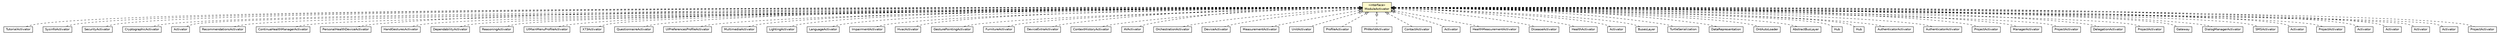 #!/usr/local/bin/dot
#
# Class diagram 
# Generated by UMLGraph version R5_6-24-gf6e263 (http://www.umlgraph.org/)
#

digraph G {
	edge [fontname="Helvetica",fontsize=10,labelfontname="Helvetica",labelfontsize=10];
	node [fontname="Helvetica",fontsize=10,shape=plaintext];
	nodesep=0.25;
	ranksep=0.5;
	// org.universAAL.middleware.container.ModuleActivator
	c5710862 [label=<<table title="org.universAAL.middleware.container.ModuleActivator" border="0" cellborder="1" cellspacing="0" cellpadding="2" port="p" bgcolor="lemonChiffon" href="./ModuleActivator.html">
		<tr><td><table border="0" cellspacing="0" cellpadding="1">
<tr><td align="center" balign="center"> &#171;interface&#187; </td></tr>
<tr><td align="center" balign="center"> ModuleActivator </td></tr>
		</table></td></tr>
		</table>>, URL="./ModuleActivator.html", fontname="Helvetica", fontcolor="black", fontsize=10.0];
	// org.universAAL.ontology.TutorialActivator
	c5711326 [label=<<table title="org.universAAL.ontology.TutorialActivator" border="0" cellborder="1" cellspacing="0" cellpadding="2" port="p" href="../../ontology/TutorialActivator.html">
		<tr><td><table border="0" cellspacing="0" cellpadding="1">
<tr><td align="center" balign="center"> TutorialActivator </td></tr>
		</table></td></tr>
		</table>>, URL="../../ontology/TutorialActivator.html", fontname="Helvetica", fontcolor="black", fontsize=10.0];
	// org.universAAL.ontology.SysinfoActivator
	c5711329 [label=<<table title="org.universAAL.ontology.SysinfoActivator" border="0" cellborder="1" cellspacing="0" cellpadding="2" port="p" href="../../ontology/SysinfoActivator.html">
		<tr><td><table border="0" cellspacing="0" cellpadding="1">
<tr><td align="center" balign="center"> SysinfoActivator </td></tr>
		</table></td></tr>
		</table>>, URL="../../ontology/SysinfoActivator.html", fontname="Helvetica", fontcolor="black", fontsize=10.0];
	// org.universAAL.ontology.SecurityActivator
	c5711330 [label=<<table title="org.universAAL.ontology.SecurityActivator" border="0" cellborder="1" cellspacing="0" cellpadding="2" port="p" href="../../ontology/SecurityActivator.html">
		<tr><td><table border="0" cellspacing="0" cellpadding="1">
<tr><td align="center" balign="center"> SecurityActivator </td></tr>
		</table></td></tr>
		</table>>, URL="../../ontology/SecurityActivator.html", fontname="Helvetica", fontcolor="black", fontsize=10.0];
	// org.universAAL.ontology.CryptographicActivator
	c5711333 [label=<<table title="org.universAAL.ontology.CryptographicActivator" border="0" cellborder="1" cellspacing="0" cellpadding="2" port="p" href="../../ontology/CryptographicActivator.html">
		<tr><td><table border="0" cellspacing="0" cellpadding="1">
<tr><td align="center" balign="center"> CryptographicActivator </td></tr>
		</table></td></tr>
		</table>>, URL="../../ontology/CryptographicActivator.html", fontname="Helvetica", fontcolor="black", fontsize=10.0];
	// org.universAAL.ontology.Activator
	c5711334 [label=<<table title="org.universAAL.ontology.Activator" border="0" cellborder="1" cellspacing="0" cellpadding="2" port="p" href="../../ontology/Activator.html">
		<tr><td><table border="0" cellspacing="0" cellpadding="1">
<tr><td align="center" balign="center"> Activator </td></tr>
		</table></td></tr>
		</table>>, URL="../../ontology/Activator.html", fontname="Helvetica", fontcolor="black", fontsize=10.0];
	// org.universAAL.ontology.RecommendationsActivator
	c5711336 [label=<<table title="org.universAAL.ontology.RecommendationsActivator" border="0" cellborder="1" cellspacing="0" cellpadding="2" port="p" href="../../ontology/RecommendationsActivator.html">
		<tr><td><table border="0" cellspacing="0" cellpadding="1">
<tr><td align="center" balign="center"> RecommendationsActivator </td></tr>
		</table></td></tr>
		</table>>, URL="../../ontology/RecommendationsActivator.html", fontname="Helvetica", fontcolor="black", fontsize=10.0];
	// org.universAAL.ontology.ContinuaHealthManagerActivator
	c5711339 [label=<<table title="org.universAAL.ontology.ContinuaHealthManagerActivator" border="0" cellborder="1" cellspacing="0" cellpadding="2" port="p" href="../../ontology/ContinuaHealthManagerActivator.html">
		<tr><td><table border="0" cellspacing="0" cellpadding="1">
<tr><td align="center" balign="center"> ContinuaHealthManagerActivator </td></tr>
		</table></td></tr>
		</table>>, URL="../../ontology/ContinuaHealthManagerActivator.html", fontname="Helvetica", fontcolor="black", fontsize=10.0];
	// org.universAAL.ontology.PersonalHealthDeviceActivator
	c5711341 [label=<<table title="org.universAAL.ontology.PersonalHealthDeviceActivator" border="0" cellborder="1" cellspacing="0" cellpadding="2" port="p" href="../../ontology/PersonalHealthDeviceActivator.html">
		<tr><td><table border="0" cellspacing="0" cellpadding="1">
<tr><td align="center" balign="center"> PersonalHealthDeviceActivator </td></tr>
		</table></td></tr>
		</table>>, URL="../../ontology/PersonalHealthDeviceActivator.html", fontname="Helvetica", fontcolor="black", fontsize=10.0];
	// org.universAAL.ontology.HandGesturesActivator
	c5711342 [label=<<table title="org.universAAL.ontology.HandGesturesActivator" border="0" cellborder="1" cellspacing="0" cellpadding="2" port="p" href="../../ontology/HandGesturesActivator.html">
		<tr><td><table border="0" cellspacing="0" cellpadding="1">
<tr><td align="center" balign="center"> HandGesturesActivator </td></tr>
		</table></td></tr>
		</table>>, URL="../../ontology/HandGesturesActivator.html", fontname="Helvetica", fontcolor="black", fontsize=10.0];
	// org.universAAL.ontology.DependabilityActivator
	c5711345 [label=<<table title="org.universAAL.ontology.DependabilityActivator" border="0" cellborder="1" cellspacing="0" cellpadding="2" port="p" href="../../ontology/DependabilityActivator.html">
		<tr><td><table border="0" cellspacing="0" cellpadding="1">
<tr><td align="center" balign="center"> DependabilityActivator </td></tr>
		</table></td></tr>
		</table>>, URL="../../ontology/DependabilityActivator.html", fontname="Helvetica", fontcolor="black", fontsize=10.0];
	// org.universAAL.ontology.ReasoningActivator
	c5711347 [label=<<table title="org.universAAL.ontology.ReasoningActivator" border="0" cellborder="1" cellspacing="0" cellpadding="2" port="p" href="../../ontology/ReasoningActivator.html">
		<tr><td><table border="0" cellspacing="0" cellpadding="1">
<tr><td align="center" balign="center"> ReasoningActivator </td></tr>
		</table></td></tr>
		</table>>, URL="../../ontology/ReasoningActivator.html", fontname="Helvetica", fontcolor="black", fontsize=10.0];
	// org.universAAL.ontology.UIMainMenuProfileActivator
	c5711348 [label=<<table title="org.universAAL.ontology.UIMainMenuProfileActivator" border="0" cellborder="1" cellspacing="0" cellpadding="2" port="p" href="../../ontology/UIMainMenuProfileActivator.html">
		<tr><td><table border="0" cellspacing="0" cellpadding="1">
<tr><td align="center" balign="center"> UIMainMenuProfileActivator </td></tr>
		</table></td></tr>
		</table>>, URL="../../ontology/UIMainMenuProfileActivator.html", fontname="Helvetica", fontcolor="black", fontsize=10.0];
	// org.universAAL.ontology.X73Activator
	c5711350 [label=<<table title="org.universAAL.ontology.X73Activator" border="0" cellborder="1" cellspacing="0" cellpadding="2" port="p" href="../../ontology/X73Activator.html">
		<tr><td><table border="0" cellspacing="0" cellpadding="1">
<tr><td align="center" balign="center"> X73Activator </td></tr>
		</table></td></tr>
		</table>>, URL="../../ontology/X73Activator.html", fontname="Helvetica", fontcolor="black", fontsize=10.0];
	// org.universAAL.ontology.QuestionnaireActivator
	c5711353 [label=<<table title="org.universAAL.ontology.QuestionnaireActivator" border="0" cellborder="1" cellspacing="0" cellpadding="2" port="p" href="../../ontology/QuestionnaireActivator.html">
		<tr><td><table border="0" cellspacing="0" cellpadding="1">
<tr><td align="center" balign="center"> QuestionnaireActivator </td></tr>
		</table></td></tr>
		</table>>, URL="../../ontology/QuestionnaireActivator.html", fontname="Helvetica", fontcolor="black", fontsize=10.0];
	// org.universAAL.ontology.UIPreferencesProfileActivator
	c5711354 [label=<<table title="org.universAAL.ontology.UIPreferencesProfileActivator" border="0" cellborder="1" cellspacing="0" cellpadding="2" port="p" href="../../ontology/UIPreferencesProfileActivator.html">
		<tr><td><table border="0" cellspacing="0" cellpadding="1">
<tr><td align="center" balign="center"> UIPreferencesProfileActivator </td></tr>
		</table></td></tr>
		</table>>, URL="../../ontology/UIPreferencesProfileActivator.html", fontname="Helvetica", fontcolor="black", fontsize=10.0];
	// org.universAAL.ontology.MultimediaActivator
	c5711356 [label=<<table title="org.universAAL.ontology.MultimediaActivator" border="0" cellborder="1" cellspacing="0" cellpadding="2" port="p" href="../../ontology/MultimediaActivator.html">
		<tr><td><table border="0" cellspacing="0" cellpadding="1">
<tr><td align="center" balign="center"> MultimediaActivator </td></tr>
		</table></td></tr>
		</table>>, URL="../../ontology/MultimediaActivator.html", fontname="Helvetica", fontcolor="black", fontsize=10.0];
	// org.universAAL.ontology.LightingActivator
	c5711359 [label=<<table title="org.universAAL.ontology.LightingActivator" border="0" cellborder="1" cellspacing="0" cellpadding="2" port="p" href="../../ontology/LightingActivator.html">
		<tr><td><table border="0" cellspacing="0" cellpadding="1">
<tr><td align="center" balign="center"> LightingActivator </td></tr>
		</table></td></tr>
		</table>>, URL="../../ontology/LightingActivator.html", fontname="Helvetica", fontcolor="black", fontsize=10.0];
	// org.universAAL.ontology.LanguageActivator
	c5711360 [label=<<table title="org.universAAL.ontology.LanguageActivator" border="0" cellborder="1" cellspacing="0" cellpadding="2" port="p" href="../../ontology/LanguageActivator.html">
		<tr><td><table border="0" cellspacing="0" cellpadding="1">
<tr><td align="center" balign="center"> LanguageActivator </td></tr>
		</table></td></tr>
		</table>>, URL="../../ontology/LanguageActivator.html", fontname="Helvetica", fontcolor="black", fontsize=10.0];
	// org.universAAL.ontology.ImpairmentActivator
	c5711362 [label=<<table title="org.universAAL.ontology.ImpairmentActivator" border="0" cellborder="1" cellspacing="0" cellpadding="2" port="p" href="../../ontology/ImpairmentActivator.html">
		<tr><td><table border="0" cellspacing="0" cellpadding="1">
<tr><td align="center" balign="center"> ImpairmentActivator </td></tr>
		</table></td></tr>
		</table>>, URL="../../ontology/ImpairmentActivator.html", fontname="Helvetica", fontcolor="black", fontsize=10.0];
	// org.universAAL.ontology.HvacActivator
	c5711365 [label=<<table title="org.universAAL.ontology.HvacActivator" border="0" cellborder="1" cellspacing="0" cellpadding="2" port="p" href="../../ontology/HvacActivator.html">
		<tr><td><table border="0" cellspacing="0" cellpadding="1">
<tr><td align="center" balign="center"> HvacActivator </td></tr>
		</table></td></tr>
		</table>>, URL="../../ontology/HvacActivator.html", fontname="Helvetica", fontcolor="black", fontsize=10.0];
	// org.universAAL.ontology.GesturePointingActivator
	c5711366 [label=<<table title="org.universAAL.ontology.GesturePointingActivator" border="0" cellborder="1" cellspacing="0" cellpadding="2" port="p" href="../../ontology/GesturePointingActivator.html">
		<tr><td><table border="0" cellspacing="0" cellpadding="1">
<tr><td align="center" balign="center"> GesturePointingActivator </td></tr>
		</table></td></tr>
		</table>>, URL="../../ontology/GesturePointingActivator.html", fontname="Helvetica", fontcolor="black", fontsize=10.0];
	// org.universAAL.ontology.FurnitureActivator
	c5711368 [label=<<table title="org.universAAL.ontology.FurnitureActivator" border="0" cellborder="1" cellspacing="0" cellpadding="2" port="p" href="../../ontology/FurnitureActivator.html">
		<tr><td><table border="0" cellspacing="0" cellpadding="1">
<tr><td align="center" balign="center"> FurnitureActivator </td></tr>
		</table></td></tr>
		</table>>, URL="../../ontology/FurnitureActivator.html", fontname="Helvetica", fontcolor="black", fontsize=10.0];
	// org.universAAL.ontology.DeviceExtraActivator
	c5711370 [label=<<table title="org.universAAL.ontology.DeviceExtraActivator" border="0" cellborder="1" cellspacing="0" cellpadding="2" port="p" href="../../ontology/DeviceExtraActivator.html">
		<tr><td><table border="0" cellspacing="0" cellpadding="1">
<tr><td align="center" balign="center"> DeviceExtraActivator </td></tr>
		</table></td></tr>
		</table>>, URL="../../ontology/DeviceExtraActivator.html", fontname="Helvetica", fontcolor="black", fontsize=10.0];
	// org.universAAL.ontology.ContextHistoryActivator
	c5711371 [label=<<table title="org.universAAL.ontology.ContextHistoryActivator" border="0" cellborder="1" cellspacing="0" cellpadding="2" port="p" href="../../ontology/ContextHistoryActivator.html">
		<tr><td><table border="0" cellspacing="0" cellpadding="1">
<tr><td align="center" balign="center"> ContextHistoryActivator </td></tr>
		</table></td></tr>
		</table>>, URL="../../ontology/ContextHistoryActivator.html", fontname="Helvetica", fontcolor="black", fontsize=10.0];
	// org.universAAL.ontology.AVActivator
	c5711374 [label=<<table title="org.universAAL.ontology.AVActivator" border="0" cellborder="1" cellspacing="0" cellpadding="2" port="p" href="../../ontology/AVActivator.html">
		<tr><td><table border="0" cellspacing="0" cellpadding="1">
<tr><td align="center" balign="center"> AVActivator </td></tr>
		</table></td></tr>
		</table>>, URL="../../ontology/AVActivator.html", fontname="Helvetica", fontcolor="black", fontsize=10.0];
	// org.universAAL.ontology.OrchestrationActivator
	c5711376 [label=<<table title="org.universAAL.ontology.OrchestrationActivator" border="0" cellborder="1" cellspacing="0" cellpadding="2" port="p" href="../../ontology/OrchestrationActivator.html">
		<tr><td><table border="0" cellspacing="0" cellpadding="1">
<tr><td align="center" balign="center"> OrchestrationActivator </td></tr>
		</table></td></tr>
		</table>>, URL="../../ontology/OrchestrationActivator.html", fontname="Helvetica", fontcolor="black", fontsize=10.0];
	// org.universAAL.ontology.DeviceActivator
	c5711379 [label=<<table title="org.universAAL.ontology.DeviceActivator" border="0" cellborder="1" cellspacing="0" cellpadding="2" port="p" href="../../ontology/DeviceActivator.html">
		<tr><td><table border="0" cellspacing="0" cellpadding="1">
<tr><td align="center" balign="center"> DeviceActivator </td></tr>
		</table></td></tr>
		</table>>, URL="../../ontology/DeviceActivator.html", fontname="Helvetica", fontcolor="black", fontsize=10.0];
	// org.universAAL.ontology.MeasurementActivator
	c5711380 [label=<<table title="org.universAAL.ontology.MeasurementActivator" border="0" cellborder="1" cellspacing="0" cellpadding="2" port="p" href="../../ontology/MeasurementActivator.html">
		<tr><td><table border="0" cellspacing="0" cellpadding="1">
<tr><td align="center" balign="center"> MeasurementActivator </td></tr>
		</table></td></tr>
		</table>>, URL="../../ontology/MeasurementActivator.html", fontname="Helvetica", fontcolor="black", fontsize=10.0];
	// org.universAAL.ontology.UnitActivator
	c5711383 [label=<<table title="org.universAAL.ontology.UnitActivator" border="0" cellborder="1" cellspacing="0" cellpadding="2" port="p" href="../../ontology/UnitActivator.html">
		<tr><td><table border="0" cellspacing="0" cellpadding="1">
<tr><td align="center" balign="center"> UnitActivator </td></tr>
		</table></td></tr>
		</table>>, URL="../../ontology/UnitActivator.html", fontname="Helvetica", fontcolor="black", fontsize=10.0];
	// org.universAAL.ontology.ProfileActivator
	c5711385 [label=<<table title="org.universAAL.ontology.ProfileActivator" border="0" cellborder="1" cellspacing="0" cellpadding="2" port="p" href="../../ontology/ProfileActivator.html">
		<tr><td><table border="0" cellspacing="0" cellpadding="1">
<tr><td align="center" balign="center"> ProfileActivator </td></tr>
		</table></td></tr>
		</table>>, URL="../../ontology/ProfileActivator.html", fontname="Helvetica", fontcolor="black", fontsize=10.0];
	// org.universAAL.ontology.PhWorldActivator
	c5711391 [label=<<table title="org.universAAL.ontology.PhWorldActivator" border="0" cellborder="1" cellspacing="0" cellpadding="2" port="p" href="../../ontology/PhWorldActivator.html">
		<tr><td><table border="0" cellspacing="0" cellpadding="1">
<tr><td align="center" balign="center"> PhWorldActivator </td></tr>
		</table></td></tr>
		</table>>, URL="../../ontology/PhWorldActivator.html", fontname="Helvetica", fontcolor="black", fontsize=10.0];
	// org.universAAL.ontology.profile.ContactActivator
	c5711418 [label=<<table title="org.universAAL.ontology.profile.ContactActivator" border="0" cellborder="1" cellspacing="0" cellpadding="2" port="p" href="../../ontology/profile/ContactActivator.html">
		<tr><td><table border="0" cellspacing="0" cellpadding="1">
<tr><td align="center" balign="center"> ContactActivator </td></tr>
		</table></td></tr>
		</table>>, URL="../../ontology/profile/ContactActivator.html", fontname="Helvetica", fontcolor="black", fontsize=10.0];
	// org.universAAL.ontology.activityhub.Activator
	c5711603 [label=<<table title="org.universAAL.ontology.activityhub.Activator" border="0" cellborder="1" cellspacing="0" cellpadding="2" port="p" href="../../ontology/activityhub/Activator.html">
		<tr><td><table border="0" cellspacing="0" cellpadding="1">
<tr><td align="center" balign="center"> Activator </td></tr>
		</table></td></tr>
		</table>>, URL="../../ontology/activityhub/Activator.html", fontname="Helvetica", fontcolor="black", fontsize=10.0];
	// org.universAAL.ontology.healthmeasurement.HealthMeasurementActivator
	c5711803 [label=<<table title="org.universAAL.ontology.healthmeasurement.HealthMeasurementActivator" border="0" cellborder="1" cellspacing="0" cellpadding="2" port="p" href="../../ontology/healthmeasurement/HealthMeasurementActivator.html">
		<tr><td><table border="0" cellspacing="0" cellpadding="1">
<tr><td align="center" balign="center"> HealthMeasurementActivator </td></tr>
		</table></td></tr>
		</table>>, URL="../../ontology/healthmeasurement/HealthMeasurementActivator.html", fontname="Helvetica", fontcolor="black", fontsize=10.0];
	// org.universAAL.ontology.disease.DiseaseActivator
	c5711820 [label=<<table title="org.universAAL.ontology.disease.DiseaseActivator" border="0" cellborder="1" cellspacing="0" cellpadding="2" port="p" href="../../ontology/disease/DiseaseActivator.html">
		<tr><td><table border="0" cellspacing="0" cellpadding="1">
<tr><td align="center" balign="center"> DiseaseActivator </td></tr>
		</table></td></tr>
		</table>>, URL="../../ontology/disease/DiseaseActivator.html", fontname="Helvetica", fontcolor="black", fontsize=10.0];
	// org.universAAL.ontology.health.HealthActivator
	c5711844 [label=<<table title="org.universAAL.ontology.health.HealthActivator" border="0" cellborder="1" cellspacing="0" cellpadding="2" port="p" href="../../ontology/health/HealthActivator.html">
		<tr><td><table border="0" cellspacing="0" cellpadding="1">
<tr><td align="center" balign="center"> HealthActivator </td></tr>
		</table></td></tr>
		</table>>, URL="../../ontology/health/HealthActivator.html", fontname="Helvetica", fontcolor="black", fontsize=10.0];
	// org.universAAL.middleware.tracker.impl.Activator
	c5711974 [label=<<table title="org.universAAL.middleware.tracker.impl.Activator" border="0" cellborder="1" cellspacing="0" cellpadding="2" port="p" href="../tracker/impl/Activator.html">
		<tr><td><table border="0" cellspacing="0" cellpadding="1">
<tr><td align="center" balign="center"> Activator </td></tr>
		</table></td></tr>
		</table>>, URL="../tracker/impl/Activator.html", fontname="Helvetica", fontcolor="black", fontsize=10.0];
	// org.universAAL.middleware.container.pojo.layers.BusesLayer
	c5712096 [label=<<table title="org.universAAL.middleware.container.pojo.layers.BusesLayer" border="0" cellborder="1" cellspacing="0" cellpadding="2" port="p" href="./pojo/layers/BusesLayer.html">
		<tr><td><table border="0" cellspacing="0" cellpadding="1">
<tr><td align="center" balign="center"> BusesLayer </td></tr>
		</table></td></tr>
		</table>>, URL="./pojo/layers/BusesLayer.html", fontname="Helvetica", fontcolor="black", fontsize=10.0];
	// org.universAAL.middleware.container.pojo.layers.TurtleSerialization
	c5712097 [label=<<table title="org.universAAL.middleware.container.pojo.layers.TurtleSerialization" border="0" cellborder="1" cellspacing="0" cellpadding="2" port="p" href="./pojo/layers/TurtleSerialization.html">
		<tr><td><table border="0" cellspacing="0" cellpadding="1">
<tr><td align="center" balign="center"> TurtleSerialization </td></tr>
		</table></td></tr>
		</table>>, URL="./pojo/layers/TurtleSerialization.html", fontname="Helvetica", fontcolor="black", fontsize=10.0];
	// org.universAAL.middleware.container.pojo.layers.DataRepresentation
	c5712098 [label=<<table title="org.universAAL.middleware.container.pojo.layers.DataRepresentation" border="0" cellborder="1" cellspacing="0" cellpadding="2" port="p" href="./pojo/layers/DataRepresentation.html">
		<tr><td><table border="0" cellspacing="0" cellpadding="1">
<tr><td align="center" balign="center"> DataRepresentation </td></tr>
		</table></td></tr>
		</table>>, URL="./pojo/layers/DataRepresentation.html", fontname="Helvetica", fontcolor="black", fontsize=10.0];
	// org.universAAL.middleware.container.pojo.layers.OntAutoLoader
	c5712099 [label=<<table title="org.universAAL.middleware.container.pojo.layers.OntAutoLoader" border="0" cellborder="1" cellspacing="0" cellpadding="2" port="p" href="./pojo/layers/OntAutoLoader.html">
		<tr><td><table border="0" cellspacing="0" cellpadding="1">
<tr><td align="center" balign="center"> OntAutoLoader </td></tr>
		</table></td></tr>
		</table>>, URL="./pojo/layers/OntAutoLoader.html", fontname="Helvetica", fontcolor="black", fontsize=10.0];
	// org.universAAL.middleware.container.pojo.layers.AbstractBusLayer
	c5712100 [label=<<table title="org.universAAL.middleware.container.pojo.layers.AbstractBusLayer" border="0" cellborder="1" cellspacing="0" cellpadding="2" port="p" href="./pojo/layers/AbstractBusLayer.html">
		<tr><td><table border="0" cellspacing="0" cellpadding="1">
<tr><td align="center" balign="center"> AbstractBusLayer </td></tr>
		</table></td></tr>
		</table>>, URL="./pojo/layers/AbstractBusLayer.html", fontname="Helvetica", fontcolor="black", fontsize=10.0];
	// org.universAAL.context.che.Hub
	c5712110 [label=<<table title="org.universAAL.context.che.Hub" border="0" cellborder="1" cellspacing="0" cellpadding="2" port="p" href="../../context/che/Hub.html">
		<tr><td><table border="0" cellspacing="0" cellpadding="1">
<tr><td align="center" balign="center"> Hub </td></tr>
		</table></td></tr>
		</table>>, URL="../../context/che/Hub.html", fontname="Helvetica", fontcolor="black", fontsize=10.0];
	// org.universAAL.context.prof.serv.Hub
	c5712152 [label=<<table title="org.universAAL.context.prof.serv.Hub" border="0" cellborder="1" cellspacing="0" cellpadding="2" port="p" href="../../context/prof/serv/Hub.html">
		<tr><td><table border="0" cellspacing="0" cellpadding="1">
<tr><td align="center" balign="center"> Hub </td></tr>
		</table></td></tr>
		</table>>, URL="../../context/prof/serv/Hub.html", fontname="Helvetica", fontcolor="black", fontsize=10.0];
	// org.universAAL.security.authenticator.dummy.AuthenticatorActivator
	c5712732 [label=<<table title="org.universAAL.security.authenticator.dummy.AuthenticatorActivator" border="0" cellborder="1" cellspacing="0" cellpadding="2" port="p" href="../../security/authenticator/dummy/AuthenticatorActivator.html">
		<tr><td><table border="0" cellspacing="0" cellpadding="1">
<tr><td align="center" balign="center"> AuthenticatorActivator </td></tr>
		</table></td></tr>
		</table>>, URL="../../security/authenticator/dummy/AuthenticatorActivator.html", fontname="Helvetica", fontcolor="black", fontsize=10.0];
	// org.universAAL.security.authenticator.profile.AuthenticatorActivator
	c5712736 [label=<<table title="org.universAAL.security.authenticator.profile.AuthenticatorActivator" border="0" cellborder="1" cellspacing="0" cellpadding="2" port="p" href="../../security/authenticator/profile/AuthenticatorActivator.html">
		<tr><td><table border="0" cellspacing="0" cellpadding="1">
<tr><td align="center" balign="center"> AuthenticatorActivator </td></tr>
		</table></td></tr>
		</table>>, URL="../../security/authenticator/profile/AuthenticatorActivator.html", fontname="Helvetica", fontcolor="black", fontsize=10.0];
	// org.universAAL.security.cryptographic.services.ProjectActivator
	c5712743 [label=<<table title="org.universAAL.security.cryptographic.services.ProjectActivator" border="0" cellborder="1" cellspacing="0" cellpadding="2" port="p" href="../../security/cryptographic/services/ProjectActivator.html">
		<tr><td><table border="0" cellspacing="0" cellpadding="1">
<tr><td align="center" balign="center"> ProjectActivator </td></tr>
		</table></td></tr>
		</table>>, URL="../../security/cryptographic/services/ProjectActivator.html", fontname="Helvetica", fontcolor="black", fontsize=10.0];
	// org.universAAL.security.session.manager.ManagerActivator
	c5712763 [label=<<table title="org.universAAL.security.session.manager.ManagerActivator" border="0" cellborder="1" cellspacing="0" cellpadding="2" port="p" href="../../security/session/manager/ManagerActivator.html">
		<tr><td><table border="0" cellspacing="0" cellpadding="1">
<tr><td align="center" balign="center"> ManagerActivator </td></tr>
		</table></td></tr>
		</table>>, URL="../../security/session/manager/ManagerActivator.html", fontname="Helvetica", fontcolor="black", fontsize=10.0];
	// org.universAAL.security.authorisator.ProjectActivator
	c5712766 [label=<<table title="org.universAAL.security.authorisator.ProjectActivator" border="0" cellborder="1" cellspacing="0" cellpadding="2" port="p" href="../../security/authorisator/ProjectActivator.html">
		<tr><td><table border="0" cellspacing="0" cellpadding="1">
<tr><td align="center" balign="center"> ProjectActivator </td></tr>
		</table></td></tr>
		</table>>, URL="../../security/authorisator/ProjectActivator.html", fontname="Helvetica", fontcolor="black", fontsize=10.0];
	// org.universAAL.security.authorisator.delegation.DelegationActivator
	c5712776 [label=<<table title="org.universAAL.security.authorisator.delegation.DelegationActivator" border="0" cellborder="1" cellspacing="0" cellpadding="2" port="p" href="../../security/authorisator/delegation/DelegationActivator.html">
		<tr><td><table border="0" cellspacing="0" cellpadding="1">
<tr><td align="center" balign="center"> DelegationActivator </td></tr>
		</table></td></tr>
		</table>>, URL="../../security/authorisator/delegation/DelegationActivator.html", fontname="Helvetica", fontcolor="black", fontsize=10.0];
	// org.universAAL.security.anonymization.ProjectActivator
	c5712779 [label=<<table title="org.universAAL.security.anonymization.ProjectActivator" border="0" cellborder="1" cellspacing="0" cellpadding="2" port="p" href="../../security/anonymization/ProjectActivator.html">
		<tr><td><table border="0" cellspacing="0" cellpadding="1">
<tr><td align="center" balign="center"> ProjectActivator </td></tr>
		</table></td></tr>
		</table>>, URL="../../security/anonymization/ProjectActivator.html", fontname="Helvetica", fontcolor="black", fontsize=10.0];
	// org.universAAL.ri.gateway.Gateway
	c5712829 [label=<<table title="org.universAAL.ri.gateway.Gateway" border="0" cellborder="1" cellspacing="0" cellpadding="2" port="p" href="../../ri/gateway/Gateway.html">
		<tr><td><table border="0" cellspacing="0" cellpadding="1">
<tr><td align="center" balign="center"> Gateway </td></tr>
		</table></td></tr>
		</table>>, URL="../../ri/gateway/Gateway.html", fontname="Helvetica", fontcolor="black", fontsize=10.0];
	// org.universAAL.ui.dm.osgi.DialogManagerActivator
	c5712998 [label=<<table title="org.universAAL.ui.dm.osgi.DialogManagerActivator" border="0" cellborder="1" cellspacing="0" cellpadding="2" port="p" href="../../ui/dm/osgi/DialogManagerActivator.html">
		<tr><td><table border="0" cellspacing="0" cellpadding="1">
<tr><td align="center" balign="center"> DialogManagerActivator </td></tr>
		</table></td></tr>
		</table>>, URL="../../ui/dm/osgi/DialogManagerActivator.html", fontname="Helvetica", fontcolor="black", fontsize=10.0];
	// org.universAAL.ui.handler.sms.SMSActivator
	c5713188 [label=<<table title="org.universAAL.ui.handler.sms.SMSActivator" border="0" cellborder="1" cellspacing="0" cellpadding="2" port="p" href="../../ui/handler/sms/SMSActivator.html">
		<tr><td><table border="0" cellspacing="0" cellpadding="1">
<tr><td align="center" balign="center"> SMSActivator </td></tr>
		</table></td></tr>
		</table>>, URL="../../ui/handler/sms/SMSActivator.html", fontname="Helvetica", fontcolor="black", fontsize=10.0];
	// org.universAAL.ontology.lighting.simple.Activator
	c5713284 [label=<<table title="org.universAAL.ontology.lighting.simple.Activator" border="0" cellborder="1" cellspacing="0" cellpadding="2" port="p" href="../../ontology/lighting/simple/Activator.html">
		<tr><td><table border="0" cellspacing="0" cellpadding="1">
<tr><td align="center" balign="center"> Activator </td></tr>
		</table></td></tr>
		</table>>, URL="../../ontology/lighting/simple/Activator.html", fontname="Helvetica", fontcolor="black", fontsize=10.0];
	// org.universAAL.configurable.module.ProjectActivator
	c5713334 [label=<<table title="org.universAAL.configurable.module.ProjectActivator" border="0" cellborder="1" cellspacing="0" cellpadding="2" port="p" href="../../configurable/module/ProjectActivator.html">
		<tr><td><table border="0" cellspacing="0" cellpadding="1">
<tr><td align="center" balign="center"> ProjectActivator </td></tr>
		</table></td></tr>
		</table>>, URL="../../configurable/module/ProjectActivator.html", fontname="Helvetica", fontcolor="black", fontsize=10.0];
	// org.universAAL.tutorials.context.bus.publisher.Activator
	c5713346 [label=<<table title="org.universAAL.tutorials.context.bus.publisher.Activator" border="0" cellborder="1" cellspacing="0" cellpadding="2" port="p" href="../../tutorials/context/bus/publisher/Activator.html">
		<tr><td><table border="0" cellspacing="0" cellpadding="1">
<tr><td align="center" balign="center"> Activator </td></tr>
		</table></td></tr>
		</table>>, URL="../../tutorials/context/bus/publisher/Activator.html", fontname="Helvetica", fontcolor="black", fontsize=10.0];
	// org.universAAL.tutorials.context.bus.subscriber.Activator
	c5713347 [label=<<table title="org.universAAL.tutorials.context.bus.subscriber.Activator" border="0" cellborder="1" cellspacing="0" cellpadding="2" port="p" href="../../tutorials/context/bus/subscriber/Activator.html">
		<tr><td><table border="0" cellspacing="0" cellpadding="1">
<tr><td align="center" balign="center"> Activator </td></tr>
		</table></td></tr>
		</table>>, URL="../../tutorials/context/bus/subscriber/Activator.html", fontname="Helvetica", fontcolor="black", fontsize=10.0];
	// org.universAAL.tutorials.service.bus.caller.Activator
	c5713349 [label=<<table title="org.universAAL.tutorials.service.bus.caller.Activator" border="0" cellborder="1" cellspacing="0" cellpadding="2" port="p" href="../../tutorials/service/bus/caller/Activator.html">
		<tr><td><table border="0" cellspacing="0" cellpadding="1">
<tr><td align="center" balign="center"> Activator </td></tr>
		</table></td></tr>
		</table>>, URL="../../tutorials/service/bus/caller/Activator.html", fontname="Helvetica", fontcolor="black", fontsize=10.0];
	// org.universAAL.tutorials.service.bus.callee.Activator
	c5713350 [label=<<table title="org.universAAL.tutorials.service.bus.callee.Activator" border="0" cellborder="1" cellspacing="0" cellpadding="2" port="p" href="../../tutorials/service/bus/callee/Activator.html">
		<tr><td><table border="0" cellspacing="0" cellpadding="1">
<tr><td align="center" balign="center"> Activator </td></tr>
		</table></td></tr>
		</table>>, URL="../../tutorials/service/bus/callee/Activator.html", fontname="Helvetica", fontcolor="black", fontsize=10.0];
	// org.universAAL.tools.ProjectActivator
	c5713421 [label=<<table title="org.universAAL.tools.ProjectActivator" border="0" cellborder="1" cellspacing="0" cellpadding="2" port="p" href="../../tools/ProjectActivator.html">
		<tr><td><table border="0" cellspacing="0" cellpadding="1">
<tr><td align="center" balign="center"> ProjectActivator </td></tr>
		</table></td></tr>
		</table>>, URL="../../tools/ProjectActivator.html", fontname="Helvetica", fontcolor="black", fontsize=10.0];
	//org.universAAL.ontology.TutorialActivator implements org.universAAL.middleware.container.ModuleActivator
	c5710862:p -> c5711326:p [dir=back,arrowtail=empty,style=dashed];
	//org.universAAL.ontology.SysinfoActivator implements org.universAAL.middleware.container.ModuleActivator
	c5710862:p -> c5711329:p [dir=back,arrowtail=empty,style=dashed];
	//org.universAAL.ontology.SecurityActivator implements org.universAAL.middleware.container.ModuleActivator
	c5710862:p -> c5711330:p [dir=back,arrowtail=empty,style=dashed];
	//org.universAAL.ontology.CryptographicActivator implements org.universAAL.middleware.container.ModuleActivator
	c5710862:p -> c5711333:p [dir=back,arrowtail=empty,style=dashed];
	//org.universAAL.ontology.Activator implements org.universAAL.middleware.container.ModuleActivator
	c5710862:p -> c5711334:p [dir=back,arrowtail=empty,style=dashed];
	//org.universAAL.ontology.RecommendationsActivator implements org.universAAL.middleware.container.ModuleActivator
	c5710862:p -> c5711336:p [dir=back,arrowtail=empty,style=dashed];
	//org.universAAL.ontology.ContinuaHealthManagerActivator implements org.universAAL.middleware.container.ModuleActivator
	c5710862:p -> c5711339:p [dir=back,arrowtail=empty,style=dashed];
	//org.universAAL.ontology.PersonalHealthDeviceActivator implements org.universAAL.middleware.container.ModuleActivator
	c5710862:p -> c5711341:p [dir=back,arrowtail=empty,style=dashed];
	//org.universAAL.ontology.HandGesturesActivator implements org.universAAL.middleware.container.ModuleActivator
	c5710862:p -> c5711342:p [dir=back,arrowtail=empty,style=dashed];
	//org.universAAL.ontology.DependabilityActivator implements org.universAAL.middleware.container.ModuleActivator
	c5710862:p -> c5711345:p [dir=back,arrowtail=empty,style=dashed];
	//org.universAAL.ontology.ReasoningActivator implements org.universAAL.middleware.container.ModuleActivator
	c5710862:p -> c5711347:p [dir=back,arrowtail=empty,style=dashed];
	//org.universAAL.ontology.UIMainMenuProfileActivator implements org.universAAL.middleware.container.ModuleActivator
	c5710862:p -> c5711348:p [dir=back,arrowtail=empty,style=dashed];
	//org.universAAL.ontology.X73Activator implements org.universAAL.middleware.container.ModuleActivator
	c5710862:p -> c5711350:p [dir=back,arrowtail=empty,style=dashed];
	//org.universAAL.ontology.QuestionnaireActivator implements org.universAAL.middleware.container.ModuleActivator
	c5710862:p -> c5711353:p [dir=back,arrowtail=empty,style=dashed];
	//org.universAAL.ontology.UIPreferencesProfileActivator implements org.universAAL.middleware.container.ModuleActivator
	c5710862:p -> c5711354:p [dir=back,arrowtail=empty,style=dashed];
	//org.universAAL.ontology.MultimediaActivator implements org.universAAL.middleware.container.ModuleActivator
	c5710862:p -> c5711356:p [dir=back,arrowtail=empty,style=dashed];
	//org.universAAL.ontology.LightingActivator implements org.universAAL.middleware.container.ModuleActivator
	c5710862:p -> c5711359:p [dir=back,arrowtail=empty,style=dashed];
	//org.universAAL.ontology.LanguageActivator implements org.universAAL.middleware.container.ModuleActivator
	c5710862:p -> c5711360:p [dir=back,arrowtail=empty,style=dashed];
	//org.universAAL.ontology.ImpairmentActivator implements org.universAAL.middleware.container.ModuleActivator
	c5710862:p -> c5711362:p [dir=back,arrowtail=empty,style=dashed];
	//org.universAAL.ontology.HvacActivator implements org.universAAL.middleware.container.ModuleActivator
	c5710862:p -> c5711365:p [dir=back,arrowtail=empty,style=dashed];
	//org.universAAL.ontology.GesturePointingActivator implements org.universAAL.middleware.container.ModuleActivator
	c5710862:p -> c5711366:p [dir=back,arrowtail=empty,style=dashed];
	//org.universAAL.ontology.FurnitureActivator implements org.universAAL.middleware.container.ModuleActivator
	c5710862:p -> c5711368:p [dir=back,arrowtail=empty,style=dashed];
	//org.universAAL.ontology.DeviceExtraActivator implements org.universAAL.middleware.container.ModuleActivator
	c5710862:p -> c5711370:p [dir=back,arrowtail=empty,style=dashed];
	//org.universAAL.ontology.ContextHistoryActivator implements org.universAAL.middleware.container.ModuleActivator
	c5710862:p -> c5711371:p [dir=back,arrowtail=empty,style=dashed];
	//org.universAAL.ontology.AVActivator implements org.universAAL.middleware.container.ModuleActivator
	c5710862:p -> c5711374:p [dir=back,arrowtail=empty,style=dashed];
	//org.universAAL.ontology.OrchestrationActivator implements org.universAAL.middleware.container.ModuleActivator
	c5710862:p -> c5711376:p [dir=back,arrowtail=empty,style=dashed];
	//org.universAAL.ontology.DeviceActivator implements org.universAAL.middleware.container.ModuleActivator
	c5710862:p -> c5711379:p [dir=back,arrowtail=empty,style=dashed];
	//org.universAAL.ontology.MeasurementActivator implements org.universAAL.middleware.container.ModuleActivator
	c5710862:p -> c5711380:p [dir=back,arrowtail=empty,style=dashed];
	//org.universAAL.ontology.UnitActivator implements org.universAAL.middleware.container.ModuleActivator
	c5710862:p -> c5711383:p [dir=back,arrowtail=empty,style=dashed];
	//org.universAAL.ontology.ProfileActivator implements org.universAAL.middleware.container.ModuleActivator
	c5710862:p -> c5711385:p [dir=back,arrowtail=empty,style=dashed];
	//org.universAAL.ontology.PhWorldActivator implements org.universAAL.middleware.container.ModuleActivator
	c5710862:p -> c5711391:p [dir=back,arrowtail=empty,style=dashed];
	//org.universAAL.ontology.profile.ContactActivator implements org.universAAL.middleware.container.ModuleActivator
	c5710862:p -> c5711418:p [dir=back,arrowtail=empty,style=dashed];
	//org.universAAL.ontology.activityhub.Activator implements org.universAAL.middleware.container.ModuleActivator
	c5710862:p -> c5711603:p [dir=back,arrowtail=empty,style=dashed];
	//org.universAAL.ontology.healthmeasurement.HealthMeasurementActivator implements org.universAAL.middleware.container.ModuleActivator
	c5710862:p -> c5711803:p [dir=back,arrowtail=empty,style=dashed];
	//org.universAAL.ontology.disease.DiseaseActivator implements org.universAAL.middleware.container.ModuleActivator
	c5710862:p -> c5711820:p [dir=back,arrowtail=empty,style=dashed];
	//org.universAAL.ontology.health.HealthActivator implements org.universAAL.middleware.container.ModuleActivator
	c5710862:p -> c5711844:p [dir=back,arrowtail=empty,style=dashed];
	//org.universAAL.middleware.tracker.impl.Activator implements org.universAAL.middleware.container.ModuleActivator
	c5710862:p -> c5711974:p [dir=back,arrowtail=empty,style=dashed];
	//org.universAAL.middleware.container.pojo.layers.BusesLayer implements org.universAAL.middleware.container.ModuleActivator
	c5710862:p -> c5712096:p [dir=back,arrowtail=empty,style=dashed];
	//org.universAAL.middleware.container.pojo.layers.TurtleSerialization implements org.universAAL.middleware.container.ModuleActivator
	c5710862:p -> c5712097:p [dir=back,arrowtail=empty,style=dashed];
	//org.universAAL.middleware.container.pojo.layers.DataRepresentation implements org.universAAL.middleware.container.ModuleActivator
	c5710862:p -> c5712098:p [dir=back,arrowtail=empty,style=dashed];
	//org.universAAL.middleware.container.pojo.layers.OntAutoLoader implements org.universAAL.middleware.container.ModuleActivator
	c5710862:p -> c5712099:p [dir=back,arrowtail=empty,style=dashed];
	//org.universAAL.middleware.container.pojo.layers.AbstractBusLayer implements org.universAAL.middleware.container.ModuleActivator
	c5710862:p -> c5712100:p [dir=back,arrowtail=empty,style=dashed];
	//org.universAAL.context.che.Hub implements org.universAAL.middleware.container.ModuleActivator
	c5710862:p -> c5712110:p [dir=back,arrowtail=empty,style=dashed];
	//org.universAAL.context.prof.serv.Hub implements org.universAAL.middleware.container.ModuleActivator
	c5710862:p -> c5712152:p [dir=back,arrowtail=empty,style=dashed];
	//org.universAAL.security.authenticator.dummy.AuthenticatorActivator implements org.universAAL.middleware.container.ModuleActivator
	c5710862:p -> c5712732:p [dir=back,arrowtail=empty,style=dashed];
	//org.universAAL.security.authenticator.profile.AuthenticatorActivator implements org.universAAL.middleware.container.ModuleActivator
	c5710862:p -> c5712736:p [dir=back,arrowtail=empty,style=dashed];
	//org.universAAL.security.cryptographic.services.ProjectActivator implements org.universAAL.middleware.container.ModuleActivator
	c5710862:p -> c5712743:p [dir=back,arrowtail=empty,style=dashed];
	//org.universAAL.security.session.manager.ManagerActivator implements org.universAAL.middleware.container.ModuleActivator
	c5710862:p -> c5712763:p [dir=back,arrowtail=empty,style=dashed];
	//org.universAAL.security.authorisator.ProjectActivator implements org.universAAL.middleware.container.ModuleActivator
	c5710862:p -> c5712766:p [dir=back,arrowtail=empty,style=dashed];
	//org.universAAL.security.authorisator.delegation.DelegationActivator implements org.universAAL.middleware.container.ModuleActivator
	c5710862:p -> c5712776:p [dir=back,arrowtail=empty,style=dashed];
	//org.universAAL.security.anonymization.ProjectActivator implements org.universAAL.middleware.container.ModuleActivator
	c5710862:p -> c5712779:p [dir=back,arrowtail=empty,style=dashed];
	//org.universAAL.ri.gateway.Gateway implements org.universAAL.middleware.container.ModuleActivator
	c5710862:p -> c5712829:p [dir=back,arrowtail=empty,style=dashed];
	//org.universAAL.ui.dm.osgi.DialogManagerActivator implements org.universAAL.middleware.container.ModuleActivator
	c5710862:p -> c5712998:p [dir=back,arrowtail=empty,style=dashed];
	//org.universAAL.ui.handler.sms.SMSActivator implements org.universAAL.middleware.container.ModuleActivator
	c5710862:p -> c5713188:p [dir=back,arrowtail=empty,style=dashed];
	//org.universAAL.ontology.lighting.simple.Activator implements org.universAAL.middleware.container.ModuleActivator
	c5710862:p -> c5713284:p [dir=back,arrowtail=empty,style=dashed];
	//org.universAAL.configurable.module.ProjectActivator implements org.universAAL.middleware.container.ModuleActivator
	c5710862:p -> c5713334:p [dir=back,arrowtail=empty,style=dashed];
	//org.universAAL.tutorials.context.bus.publisher.Activator implements org.universAAL.middleware.container.ModuleActivator
	c5710862:p -> c5713346:p [dir=back,arrowtail=empty,style=dashed];
	//org.universAAL.tutorials.context.bus.subscriber.Activator implements org.universAAL.middleware.container.ModuleActivator
	c5710862:p -> c5713347:p [dir=back,arrowtail=empty,style=dashed];
	//org.universAAL.tutorials.service.bus.caller.Activator implements org.universAAL.middleware.container.ModuleActivator
	c5710862:p -> c5713349:p [dir=back,arrowtail=empty,style=dashed];
	//org.universAAL.tutorials.service.bus.callee.Activator implements org.universAAL.middleware.container.ModuleActivator
	c5710862:p -> c5713350:p [dir=back,arrowtail=empty,style=dashed];
	//org.universAAL.tools.ProjectActivator implements org.universAAL.middleware.container.ModuleActivator
	c5710862:p -> c5713421:p [dir=back,arrowtail=empty,style=dashed];
}

